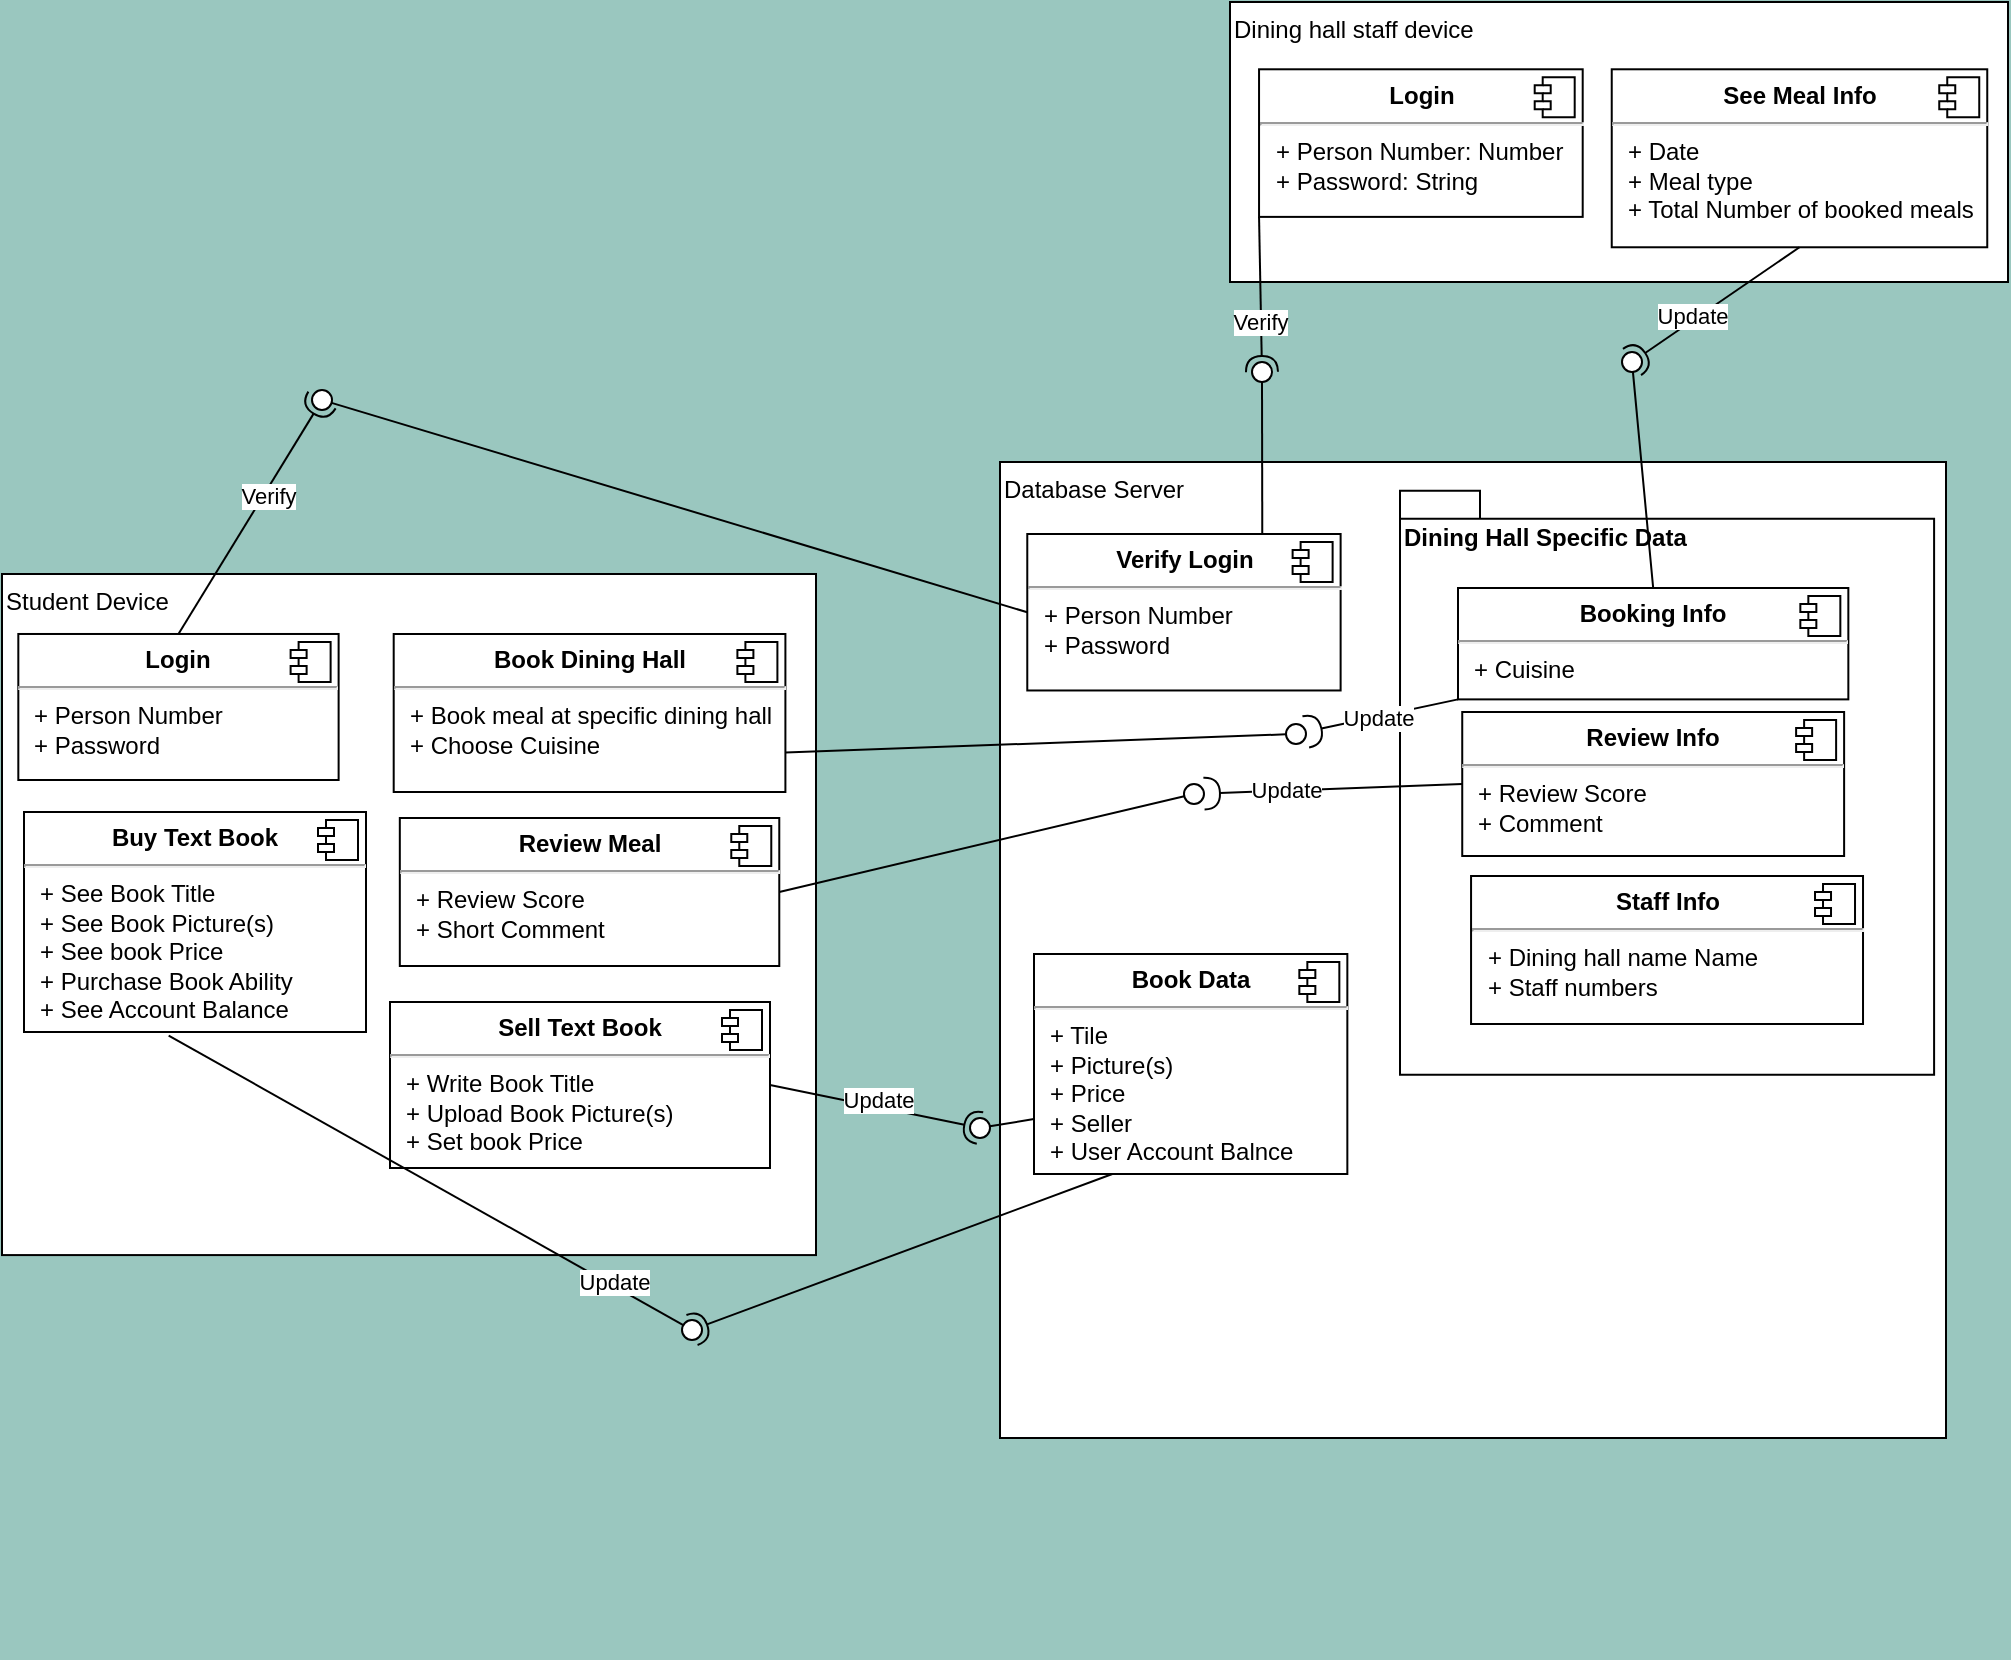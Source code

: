 <mxfile version="13.6.9" type="device"><diagram name="Page-1" id="5f0bae14-7c28-e335-631c-24af17079c00"><mxGraphModel dx="1466" dy="851" grid="0" gridSize="10" guides="1" tooltips="1" connect="1" arrows="1" fold="1" page="1" pageScale="1" pageWidth="1100" pageHeight="850" background="#9AC7BF" math="0" shadow="0"><root><mxCell id="0"/><mxCell id="1" parent="0"/><mxCell id="Oh-3adqw7K7T8iNf7OZb-41" value="" style="group" parent="1" vertex="1" connectable="0"><mxGeometry x="557" y="374" width="473" height="488" as="geometry"/></mxCell><mxCell id="Oh-3adqw7K7T8iNf7OZb-3" value="Database Server" style="rounded=0;whiteSpace=wrap;html=1;verticalAlign=top;align=left;container=1;" parent="Oh-3adqw7K7T8iNf7OZb-41" vertex="1"><mxGeometry x="-6" y="-110" width="473" height="488" as="geometry"/></mxCell><mxCell id="Oh-3adqw7K7T8iNf7OZb-18" value="&lt;p style=&quot;margin: 0px ; margin-top: 6px ; text-align: center&quot;&gt;&lt;b&gt;Verify Login&lt;/b&gt;&lt;/p&gt;&lt;hr&gt;&lt;p style=&quot;margin: 0px ; margin-left: 8px&quot;&gt;+ Person Number&lt;br&gt;+ Password&lt;/p&gt;" style="align=left;overflow=fill;html=1;dropTarget=0;" parent="Oh-3adqw7K7T8iNf7OZb-3" vertex="1"><mxGeometry x="13.64" y="36" width="156.67" height="78.24" as="geometry"/></mxCell><mxCell id="Oh-3adqw7K7T8iNf7OZb-19" value="" style="shape=component;jettyWidth=8;jettyHeight=4;" parent="Oh-3adqw7K7T8iNf7OZb-18" vertex="1"><mxGeometry x="1" width="20" height="20" relative="1" as="geometry"><mxPoint x="-24" y="4" as="offset"/></mxGeometry></mxCell><mxCell id="Oh-3adqw7K7T8iNf7OZb-38" value="Dining Hall Specific Data" style="shape=folder;fontStyle=1;spacingTop=10;tabWidth=40;tabHeight=14;tabPosition=left;html=1;align=left;verticalAlign=top;" parent="Oh-3adqw7K7T8iNf7OZb-3" vertex="1"><mxGeometry x="200" y="14.33" width="267.05" height="292.07" as="geometry"/></mxCell><mxCell id="Oh-3adqw7K7T8iNf7OZb-39" value="&lt;p style=&quot;margin: 0px ; margin-top: 6px ; text-align: center&quot;&gt;&lt;b&gt;Booking Info&lt;/b&gt;&lt;/p&gt;&lt;hr&gt;&lt;p style=&quot;margin: 0px ; margin-left: 8px&quot;&gt;+ Cuisine&amp;nbsp;&lt;/p&gt;" style="align=left;overflow=fill;html=1;dropTarget=0;" parent="Oh-3adqw7K7T8iNf7OZb-3" vertex="1"><mxGeometry x="229" y="63" width="195.17" height="55.69" as="geometry"/></mxCell><mxCell id="Oh-3adqw7K7T8iNf7OZb-40" value="" style="shape=component;jettyWidth=8;jettyHeight=4;" parent="Oh-3adqw7K7T8iNf7OZb-39" vertex="1"><mxGeometry x="1" width="20" height="20" relative="1" as="geometry"><mxPoint x="-24" y="4" as="offset"/></mxGeometry></mxCell><mxCell id="Oh-3adqw7K7T8iNf7OZb-21" value="&lt;p style=&quot;margin: 0px ; margin-top: 6px ; text-align: center&quot;&gt;&lt;b&gt;Staff Info&lt;/b&gt;&lt;/p&gt;&lt;hr&gt;&lt;p style=&quot;margin: 0px ; margin-left: 8px&quot;&gt;+ Dining hall name Name&lt;br&gt;+ Staff numbers&amp;nbsp;&lt;/p&gt;" style="align=left;overflow=fill;html=1;dropTarget=0;" parent="Oh-3adqw7K7T8iNf7OZb-3" vertex="1"><mxGeometry x="235.53" y="207" width="195.98" height="74" as="geometry"/></mxCell><mxCell id="Oh-3adqw7K7T8iNf7OZb-22" value="" style="shape=component;jettyWidth=8;jettyHeight=4;" parent="Oh-3adqw7K7T8iNf7OZb-21" vertex="1"><mxGeometry x="1" width="20" height="20" relative="1" as="geometry"><mxPoint x="-24" y="4" as="offset"/></mxGeometry></mxCell><mxCell id="ww1-IJT1YyGTjQz6Kq0K-1" value="&lt;p style=&quot;margin: 0px ; margin-top: 6px ; text-align: center&quot;&gt;&lt;b&gt;Review Info&lt;/b&gt;&lt;/p&gt;&lt;hr&gt;&lt;p style=&quot;margin: 0px ; margin-left: 8px&quot;&gt;+ Review Score&lt;br&gt;+ Comment&amp;nbsp;&lt;/p&gt;" style="align=left;overflow=fill;html=1;dropTarget=0;" vertex="1" parent="Oh-3adqw7K7T8iNf7OZb-3"><mxGeometry x="231.12" y="125" width="190.94" height="72" as="geometry"/></mxCell><mxCell id="ww1-IJT1YyGTjQz6Kq0K-2" value="" style="shape=component;jettyWidth=8;jettyHeight=4;" vertex="1" parent="ww1-IJT1YyGTjQz6Kq0K-1"><mxGeometry x="1" width="20" height="20" relative="1" as="geometry"><mxPoint x="-24" y="4" as="offset"/></mxGeometry></mxCell><mxCell id="ww1-IJT1YyGTjQz6Kq0K-15" value="" style="rounded=0;orthogonalLoop=1;jettySize=auto;html=1;endArrow=halfCircle;endFill=0;endSize=6;strokeWidth=1;exitX=0;exitY=1;exitDx=0;exitDy=0;" edge="1" target="ww1-IJT1YyGTjQz6Kq0K-16" parent="Oh-3adqw7K7T8iNf7OZb-3" source="Oh-3adqw7K7T8iNf7OZb-39"><mxGeometry relative="1" as="geometry"><mxPoint x="6" y="350" as="sourcePoint"/></mxGeometry></mxCell><mxCell id="ww1-IJT1YyGTjQz6Kq0K-16" value="" style="ellipse;whiteSpace=wrap;html=1;fontFamily=Helvetica;fontSize=12;fontColor=#000000;align=center;strokeColor=#000000;fillColor=#ffffff;points=[];aspect=fixed;resizable=0;" vertex="1" parent="Oh-3adqw7K7T8iNf7OZb-3"><mxGeometry x="143" y="131" width="10" height="10" as="geometry"/></mxCell><mxCell id="ww1-IJT1YyGTjQz6Kq0K-10" value="" style="ellipse;whiteSpace=wrap;html=1;fontFamily=Helvetica;fontSize=12;fontColor=#000000;align=center;strokeColor=#000000;fillColor=#ffffff;points=[];aspect=fixed;resizable=0;" vertex="1" parent="Oh-3adqw7K7T8iNf7OZb-3"><mxGeometry x="91.996" y="161.004" width="10" height="10" as="geometry"/></mxCell><mxCell id="ww1-IJT1YyGTjQz6Kq0K-9" value="" style="rounded=0;orthogonalLoop=1;jettySize=auto;html=1;endArrow=halfCircle;endFill=0;endSize=6;strokeWidth=1;exitX=0;exitY=0.5;exitDx=0;exitDy=0;" edge="1" target="ww1-IJT1YyGTjQz6Kq0K-10" parent="Oh-3adqw7K7T8iNf7OZb-3" source="ww1-IJT1YyGTjQz6Kq0K-1"><mxGeometry relative="1" as="geometry"><mxPoint x="6.996" y="467.035" as="sourcePoint"/></mxGeometry></mxCell><mxCell id="ww1-IJT1YyGTjQz6Kq0K-60" value="Update" style="edgeLabel;html=1;align=center;verticalAlign=middle;resizable=0;points=[];" vertex="1" connectable="0" parent="Oh-3adqw7K7T8iNf7OZb-3"><mxGeometry x="188.997" y="128.002" as="geometry"/></mxCell><mxCell id="ww1-IJT1YyGTjQz6Kq0K-59" value="Update" style="edgeLabel;html=1;align=center;verticalAlign=middle;resizable=0;points=[];" vertex="1" connectable="0" parent="Oh-3adqw7K7T8iNf7OZb-3"><mxGeometry x="142.997" y="164.002" as="geometry"/></mxCell><mxCell id="ww1-IJT1YyGTjQz6Kq0K-64" value="&lt;p style=&quot;margin: 0px ; margin-top: 6px ; text-align: center&quot;&gt;&lt;b&gt;Book Data&lt;/b&gt;&lt;/p&gt;&lt;hr&gt;&lt;p style=&quot;margin: 0px ; margin-left: 8px&quot;&gt;+ Tile&lt;br&gt;+ Picture(s)&lt;/p&gt;&lt;p style=&quot;margin: 0px ; margin-left: 8px&quot;&gt;+ Price&lt;/p&gt;&lt;p style=&quot;margin: 0px ; margin-left: 8px&quot;&gt;+ Seller&lt;/p&gt;&lt;p style=&quot;margin: 0px ; margin-left: 8px&quot;&gt;+ User Account Balnce&lt;/p&gt;" style="align=left;overflow=fill;html=1;dropTarget=0;" vertex="1" parent="Oh-3adqw7K7T8iNf7OZb-3"><mxGeometry x="17" y="246" width="156.67" height="110" as="geometry"/></mxCell><mxCell id="ww1-IJT1YyGTjQz6Kq0K-65" value="" style="shape=component;jettyWidth=8;jettyHeight=4;" vertex="1" parent="ww1-IJT1YyGTjQz6Kq0K-64"><mxGeometry x="1" width="20" height="20" relative="1" as="geometry"><mxPoint x="-24" y="4" as="offset"/></mxGeometry></mxCell><mxCell id="Oh-3adqw7K7T8iNf7OZb-20" value="" style="group" parent="1" vertex="1" connectable="0"><mxGeometry x="52" y="320" width="407" height="397" as="geometry"/></mxCell><mxCell id="Oh-3adqw7K7T8iNf7OZb-1" value="Student Device" style="rounded=0;whiteSpace=wrap;html=1;verticalAlign=top;align=left;" parent="Oh-3adqw7K7T8iNf7OZb-20" vertex="1"><mxGeometry width="407" height="340.538" as="geometry"/></mxCell><mxCell id="Oh-3adqw7K7T8iNf7OZb-12" value="&lt;p style=&quot;margin: 0px ; margin-top: 6px ; text-align: center&quot;&gt;&lt;b&gt;Login&lt;/b&gt;&lt;/p&gt;&lt;hr&gt;&lt;p style=&quot;margin: 0px ; margin-left: 8px&quot;&gt;+ Person Number&lt;br&gt;+ Password&lt;/p&gt;" style="align=left;overflow=fill;html=1;dropTarget=0;" parent="Oh-3adqw7K7T8iNf7OZb-20" vertex="1"><mxGeometry x="8.16" y="29.99" width="160.15" height="73.01" as="geometry"/></mxCell><mxCell id="Oh-3adqw7K7T8iNf7OZb-13" value="" style="shape=component;jettyWidth=8;jettyHeight=4;" parent="Oh-3adqw7K7T8iNf7OZb-12" vertex="1"><mxGeometry x="1" width="20" height="20" relative="1" as="geometry"><mxPoint x="-24" y="4" as="offset"/></mxGeometry></mxCell><mxCell id="Oh-3adqw7K7T8iNf7OZb-16" value="&lt;p style=&quot;margin: 0px ; margin-top: 6px ; text-align: center&quot;&gt;&lt;b&gt;Book Dining Hall&lt;/b&gt;&lt;/p&gt;&lt;hr&gt;&lt;p style=&quot;margin: 0px ; margin-left: 8px&quot;&gt;+&amp;nbsp;Book meal at specific dining hall&lt;/p&gt;&lt;p style=&quot;margin: 0px ; margin-left: 8px&quot;&gt;+ Choose Cuisine&amp;nbsp;&lt;/p&gt;" style="align=left;overflow=fill;html=1;dropTarget=0;" parent="Oh-3adqw7K7T8iNf7OZb-20" vertex="1"><mxGeometry x="195.85" y="30" width="195.85" height="79" as="geometry"/></mxCell><mxCell id="Oh-3adqw7K7T8iNf7OZb-17" value="" style="shape=component;jettyWidth=8;jettyHeight=4;" parent="Oh-3adqw7K7T8iNf7OZb-16" vertex="1"><mxGeometry x="1" width="20" height="20" relative="1" as="geometry"><mxPoint x="-24" y="4" as="offset"/></mxGeometry></mxCell><mxCell id="ww1-IJT1YyGTjQz6Kq0K-3" value="&lt;p style=&quot;margin: 0px ; margin-top: 6px ; text-align: center&quot;&gt;&lt;b&gt;Review Meal&lt;/b&gt;&lt;/p&gt;&lt;hr&gt;&lt;p style=&quot;margin: 0px ; margin-left: 8px&quot;&gt;+ Review Score&lt;br&gt;+ Short Comment&amp;nbsp;&lt;/p&gt;" style="align=left;overflow=fill;html=1;dropTarget=0;" vertex="1" parent="Oh-3adqw7K7T8iNf7OZb-20"><mxGeometry x="198.91" y="122" width="189.73" height="74" as="geometry"/></mxCell><mxCell id="ww1-IJT1YyGTjQz6Kq0K-4" value="" style="shape=component;jettyWidth=8;jettyHeight=4;" vertex="1" parent="ww1-IJT1YyGTjQz6Kq0K-3"><mxGeometry x="1" width="20" height="20" relative="1" as="geometry"><mxPoint x="-24" y="4" as="offset"/></mxGeometry></mxCell><mxCell id="ww1-IJT1YyGTjQz6Kq0K-54" value="&lt;p style=&quot;margin: 0px ; margin-top: 6px ; text-align: center&quot;&gt;&lt;b&gt;Buy Text Book&lt;/b&gt;&lt;/p&gt;&lt;hr&gt;&lt;p style=&quot;margin: 0px ; margin-left: 8px&quot;&gt;+ See Book Title&lt;br&gt;+ See Book Picture(s)&lt;/p&gt;&lt;p style=&quot;margin: 0px ; margin-left: 8px&quot;&gt;+ See book Price&amp;nbsp;&lt;/p&gt;&lt;p style=&quot;margin: 0px ; margin-left: 8px&quot;&gt;+ Purchase Book Ability&lt;/p&gt;&lt;p style=&quot;margin: 0px ; margin-left: 8px&quot;&gt;+ See Account Balance &amp;nbsp;&lt;/p&gt;" style="align=left;overflow=fill;html=1;dropTarget=0;" vertex="1" parent="Oh-3adqw7K7T8iNf7OZb-20"><mxGeometry x="11" y="119" width="171" height="110" as="geometry"/></mxCell><mxCell id="ww1-IJT1YyGTjQz6Kq0K-55" value="" style="shape=component;jettyWidth=8;jettyHeight=4;" vertex="1" parent="ww1-IJT1YyGTjQz6Kq0K-54"><mxGeometry x="1" width="20" height="20" relative="1" as="geometry"><mxPoint x="-24" y="4" as="offset"/></mxGeometry></mxCell><mxCell id="ww1-IJT1YyGTjQz6Kq0K-56" value="&lt;p style=&quot;margin: 0px ; margin-top: 6px ; text-align: center&quot;&gt;&lt;b&gt;Sell Text Book&lt;/b&gt;&lt;/p&gt;&lt;hr&gt;&lt;p style=&quot;margin: 0px ; margin-left: 8px&quot;&gt;+ Write Book Title&lt;br&gt;+ Upload Book Picture(s)&lt;/p&gt;&lt;p style=&quot;margin: 0px ; margin-left: 8px&quot;&gt;+ Set book Price &amp;nbsp;&amp;nbsp;&lt;/p&gt;" style="align=left;overflow=fill;html=1;dropTarget=0;" vertex="1" parent="Oh-3adqw7K7T8iNf7OZb-20"><mxGeometry x="194" y="214" width="190" height="83" as="geometry"/></mxCell><mxCell id="ww1-IJT1YyGTjQz6Kq0K-57" value="" style="shape=component;jettyWidth=8;jettyHeight=4;" vertex="1" parent="ww1-IJT1YyGTjQz6Kq0K-56"><mxGeometry x="1" width="20" height="20" relative="1" as="geometry"><mxPoint x="-24" y="4" as="offset"/></mxGeometry></mxCell><mxCell id="Oh-3adqw7K7T8iNf7OZb-26" value="" style="group" parent="1" vertex="1" connectable="0"><mxGeometry x="666" y="34" width="389" height="140" as="geometry"/></mxCell><mxCell id="Oh-3adqw7K7T8iNf7OZb-5" value="Dining hall staff device" style="rounded=0;whiteSpace=wrap;html=1;align=left;horizontal=1;verticalAlign=top;" parent="Oh-3adqw7K7T8iNf7OZb-26" vertex="1"><mxGeometry width="389.0" height="140" as="geometry"/></mxCell><mxCell id="Oh-3adqw7K7T8iNf7OZb-14" value="&lt;p style=&quot;margin: 0px ; margin-top: 6px ; text-align: center&quot;&gt;&lt;b&gt;Login&lt;/b&gt;&lt;/p&gt;&lt;hr&gt;&lt;p style=&quot;margin: 0px ; margin-left: 8px&quot;&gt;+ Person Number: Number&lt;br&gt;+ Password: String&lt;/p&gt;" style="align=left;overflow=fill;html=1;dropTarget=0;" parent="Oh-3adqw7K7T8iNf7OZb-26" vertex="1"><mxGeometry x="14.524" y="33.643" width="161.826" height="73.798" as="geometry"/></mxCell><mxCell id="Oh-3adqw7K7T8iNf7OZb-15" value="" style="shape=component;jettyWidth=8;jettyHeight=4;" parent="Oh-3adqw7K7T8iNf7OZb-14" vertex="1"><mxGeometry x="1" width="20" height="20" relative="1" as="geometry"><mxPoint x="-24" y="4" as="offset"/></mxGeometry></mxCell><mxCell id="Oh-3adqw7K7T8iNf7OZb-23" value="&lt;p style=&quot;margin: 0px ; margin-top: 6px ; text-align: center&quot;&gt;&lt;b&gt;See Meal Info&lt;/b&gt;&lt;/p&gt;&lt;hr&gt;&lt;p style=&quot;margin: 0px ; margin-left: 8px&quot;&gt;+ Date&lt;br&gt;+ Meal type&lt;/p&gt;&lt;p style=&quot;margin: 0px ; margin-left: 8px&quot;&gt;+ Total Number of booked meals&lt;/p&gt;" style="align=left;overflow=fill;html=1;dropTarget=0;" parent="Oh-3adqw7K7T8iNf7OZb-26" vertex="1"><mxGeometry x="190.869" y="33.643" width="187.757" height="88.992" as="geometry"/></mxCell><mxCell id="Oh-3adqw7K7T8iNf7OZb-24" value="" style="shape=component;jettyWidth=8;jettyHeight=4;" parent="Oh-3adqw7K7T8iNf7OZb-23" vertex="1"><mxGeometry x="1" width="20" height="20" relative="1" as="geometry"><mxPoint x="-24" y="4" as="offset"/></mxGeometry></mxCell><mxCell id="Oh-3adqw7K7T8iNf7OZb-27" value="" style="rounded=0;orthogonalLoop=1;jettySize=auto;html=1;endArrow=none;endFill=0;exitX=0;exitY=0.5;exitDx=0;exitDy=0;" parent="1" source="Oh-3adqw7K7T8iNf7OZb-18" target="Oh-3adqw7K7T8iNf7OZb-29" edge="1"><mxGeometry relative="1" as="geometry"><mxPoint x="495" y="340" as="sourcePoint"/></mxGeometry></mxCell><mxCell id="Oh-3adqw7K7T8iNf7OZb-28" value="" style="rounded=0;orthogonalLoop=1;jettySize=auto;html=1;endArrow=halfCircle;endFill=0;entryX=0.5;entryY=0.5;entryDx=0;entryDy=0;endSize=6;strokeWidth=1;exitX=0.5;exitY=0;exitDx=0;exitDy=0;horizontal=0;" parent="1" source="Oh-3adqw7K7T8iNf7OZb-12" target="Oh-3adqw7K7T8iNf7OZb-29" edge="1"><mxGeometry relative="1" as="geometry"><mxPoint x="535" y="340" as="sourcePoint"/></mxGeometry></mxCell><mxCell id="Oh-3adqw7K7T8iNf7OZb-30" value="Verify" style="edgeLabel;html=1;align=center;verticalAlign=middle;resizable=0;points=[];" parent="Oh-3adqw7K7T8iNf7OZb-28" vertex="1" connectable="0"><mxGeometry x="0.205" y="-2" relative="1" as="geometry"><mxPoint as="offset"/></mxGeometry></mxCell><mxCell id="Oh-3adqw7K7T8iNf7OZb-29" value="" style="ellipse;whiteSpace=wrap;html=1;fontFamily=Helvetica;fontSize=12;fontColor=#000000;align=center;strokeColor=#000000;fillColor=#ffffff;points=[];aspect=fixed;resizable=0;" parent="1" vertex="1"><mxGeometry x="207" y="228" width="10" height="10" as="geometry"/></mxCell><mxCell id="Oh-3adqw7K7T8iNf7OZb-31" value="" style="rounded=0;orthogonalLoop=1;jettySize=auto;html=1;endArrow=none;endFill=0;exitX=0.75;exitY=0;exitDx=0;exitDy=0;" parent="1" source="Oh-3adqw7K7T8iNf7OZb-18" target="Oh-3adqw7K7T8iNf7OZb-33" edge="1"><mxGeometry relative="1" as="geometry"><mxPoint x="504" y="415" as="sourcePoint"/></mxGeometry></mxCell><mxCell id="Oh-3adqw7K7T8iNf7OZb-32" value="" style="rounded=0;orthogonalLoop=1;jettySize=auto;html=1;endArrow=halfCircle;endFill=0;entryX=0.5;entryY=0.5;entryDx=0;entryDy=0;endSize=6;strokeWidth=1;exitX=0;exitY=1;exitDx=0;exitDy=0;" parent="1" source="Oh-3adqw7K7T8iNf7OZb-14" target="Oh-3adqw7K7T8iNf7OZb-33" edge="1"><mxGeometry relative="1" as="geometry"><mxPoint x="535" y="340" as="sourcePoint"/></mxGeometry></mxCell><mxCell id="Oh-3adqw7K7T8iNf7OZb-34" value="Verify" style="edgeLabel;html=1;align=center;verticalAlign=middle;resizable=0;points=[];" parent="Oh-3adqw7K7T8iNf7OZb-32" vertex="1" connectable="0"><mxGeometry x="-0.006" y="-1" relative="1" as="geometry"><mxPoint x="0.27" y="14.21" as="offset"/></mxGeometry></mxCell><mxCell id="Oh-3adqw7K7T8iNf7OZb-33" value="" style="ellipse;whiteSpace=wrap;html=1;fontFamily=Helvetica;fontSize=12;fontColor=#000000;align=center;strokeColor=#000000;fillColor=#ffffff;points=[];aspect=fixed;resizable=0;" parent="1" vertex="1"><mxGeometry x="677" y="214" width="10" height="10" as="geometry"/></mxCell><mxCell id="Oh-3adqw7K7T8iNf7OZb-42" value="" style="rounded=0;orthogonalLoop=1;jettySize=auto;html=1;endArrow=none;endFill=0;exitX=0.5;exitY=0;exitDx=0;exitDy=0;" parent="1" source="Oh-3adqw7K7T8iNf7OZb-39" target="Oh-3adqw7K7T8iNf7OZb-44" edge="1"><mxGeometry relative="1" as="geometry"><mxPoint x="481" y="391" as="sourcePoint"/></mxGeometry></mxCell><mxCell id="Oh-3adqw7K7T8iNf7OZb-43" value="" style="rounded=0;orthogonalLoop=1;jettySize=auto;html=1;endArrow=halfCircle;endFill=0;entryX=0.5;entryY=0.5;entryDx=0;entryDy=0;endSize=6;strokeWidth=1;exitX=0.5;exitY=1;exitDx=0;exitDy=0;" parent="1" source="Oh-3adqw7K7T8iNf7OZb-23" target="Oh-3adqw7K7T8iNf7OZb-44" edge="1"><mxGeometry relative="1" as="geometry"><mxPoint x="521" y="391" as="sourcePoint"/></mxGeometry></mxCell><mxCell id="Oh-3adqw7K7T8iNf7OZb-45" value="Update" style="edgeLabel;html=1;align=center;verticalAlign=middle;resizable=0;points=[];" parent="Oh-3adqw7K7T8iNf7OZb-43" vertex="1" connectable="0"><mxGeometry x="0.121" y="3" relative="1" as="geometry"><mxPoint x="-8.69" y="-0.13" as="offset"/></mxGeometry></mxCell><mxCell id="Oh-3adqw7K7T8iNf7OZb-44" value="" style="ellipse;whiteSpace=wrap;html=1;fontFamily=Helvetica;fontSize=12;fontColor=#000000;align=center;strokeColor=#000000;fillColor=#ffffff;points=[];aspect=fixed;resizable=0;" parent="1" vertex="1"><mxGeometry x="862" y="209" width="10" height="10" as="geometry"/></mxCell><mxCell id="ww1-IJT1YyGTjQz6Kq0K-8" value="" style="rounded=0;orthogonalLoop=1;jettySize=auto;html=1;endArrow=none;endFill=0;exitX=1;exitY=0.5;exitDx=0;exitDy=0;" edge="1" target="ww1-IJT1YyGTjQz6Kq0K-10" parent="1" source="ww1-IJT1YyGTjQz6Kq0K-3"><mxGeometry relative="1" as="geometry"><mxPoint x="502" y="437" as="sourcePoint"/></mxGeometry></mxCell><mxCell id="ww1-IJT1YyGTjQz6Kq0K-14" value="" style="rounded=0;orthogonalLoop=1;jettySize=auto;html=1;endArrow=none;endFill=0;exitX=1;exitY=0.75;exitDx=0;exitDy=0;" edge="1" target="ww1-IJT1YyGTjQz6Kq0K-16" parent="1" source="Oh-3adqw7K7T8iNf7OZb-16"><mxGeometry relative="1" as="geometry"><mxPoint x="502" y="443" as="sourcePoint"/></mxGeometry></mxCell><mxCell id="ww1-IJT1YyGTjQz6Kq0K-66" value="" style="rounded=0;orthogonalLoop=1;jettySize=auto;html=1;endArrow=none;endFill=0;fontColor=#FFFFFF;exitX=0;exitY=0.75;exitDx=0;exitDy=0;" edge="1" target="ww1-IJT1YyGTjQz6Kq0K-68" parent="1" source="ww1-IJT1YyGTjQz6Kq0K-64"><mxGeometry relative="1" as="geometry"><mxPoint x="572" y="513" as="sourcePoint"/></mxGeometry></mxCell><mxCell id="ww1-IJT1YyGTjQz6Kq0K-67" value="" style="rounded=0;orthogonalLoop=1;jettySize=auto;html=1;endArrow=halfCircle;endFill=0;entryX=0.5;entryY=0.5;entryDx=0;entryDy=0;endSize=6;strokeWidth=1;fontColor=#FFFFFF;exitX=1;exitY=0.5;exitDx=0;exitDy=0;" edge="1" target="ww1-IJT1YyGTjQz6Kq0K-68" parent="1" source="ww1-IJT1YyGTjQz6Kq0K-56"><mxGeometry relative="1" as="geometry"><mxPoint x="612" y="513" as="sourcePoint"/></mxGeometry></mxCell><mxCell id="ww1-IJT1YyGTjQz6Kq0K-68" value="" style="ellipse;whiteSpace=wrap;html=1;fontFamily=Helvetica;fontSize=12;fontColor=#000000;align=center;strokeColor=#000000;fillColor=#ffffff;points=[];aspect=fixed;resizable=0;labelBackgroundColor=#000000;" vertex="1" parent="1"><mxGeometry x="536" y="592" width="10" height="10" as="geometry"/></mxCell><mxCell id="ww1-IJT1YyGTjQz6Kq0K-69" value="Update" style="edgeLabel;html=1;align=center;verticalAlign=middle;resizable=0;points=[];" vertex="1" connectable="0" parent="1"><mxGeometry x="489.004" y="584.003" as="geometry"><mxPoint x="1" y="-1" as="offset"/></mxGeometry></mxCell><mxCell id="ww1-IJT1YyGTjQz6Kq0K-70" value="" style="rounded=0;orthogonalLoop=1;jettySize=auto;html=1;endArrow=none;endFill=0;fontColor=#FFFFFF;exitX=0.423;exitY=1.016;exitDx=0;exitDy=0;exitPerimeter=0;" edge="1" target="ww1-IJT1YyGTjQz6Kq0K-72" parent="1" source="ww1-IJT1YyGTjQz6Kq0K-54"><mxGeometry relative="1" as="geometry"><mxPoint x="568" y="543" as="sourcePoint"/></mxGeometry></mxCell><mxCell id="ww1-IJT1YyGTjQz6Kq0K-71" value="" style="rounded=0;orthogonalLoop=1;jettySize=auto;html=1;endArrow=halfCircle;endFill=0;entryX=0.5;entryY=0.5;entryDx=0;entryDy=0;endSize=6;strokeWidth=1;fontColor=#FFFFFF;exitX=0.25;exitY=1;exitDx=0;exitDy=0;" edge="1" target="ww1-IJT1YyGTjQz6Kq0K-72" parent="1" source="ww1-IJT1YyGTjQz6Kq0K-64"><mxGeometry relative="1" as="geometry"><mxPoint x="608" y="543" as="sourcePoint"/></mxGeometry></mxCell><mxCell id="ww1-IJT1YyGTjQz6Kq0K-72" value="" style="ellipse;whiteSpace=wrap;html=1;fontFamily=Helvetica;fontSize=12;fontColor=#000000;align=center;strokeColor=#000000;fillColor=#ffffff;points=[];aspect=fixed;resizable=0;labelBackgroundColor=#000000;" vertex="1" parent="1"><mxGeometry x="392" y="693" width="10" height="10" as="geometry"/></mxCell><mxCell id="ww1-IJT1YyGTjQz6Kq0K-73" value="Update" style="edgeLabel;html=1;align=center;verticalAlign=middle;resizable=0;points=[];" vertex="1" connectable="0" parent="1"><mxGeometry x="357.004" y="675.003" as="geometry"><mxPoint x="1" y="-1" as="offset"/></mxGeometry></mxCell></root></mxGraphModel></diagram></mxfile>